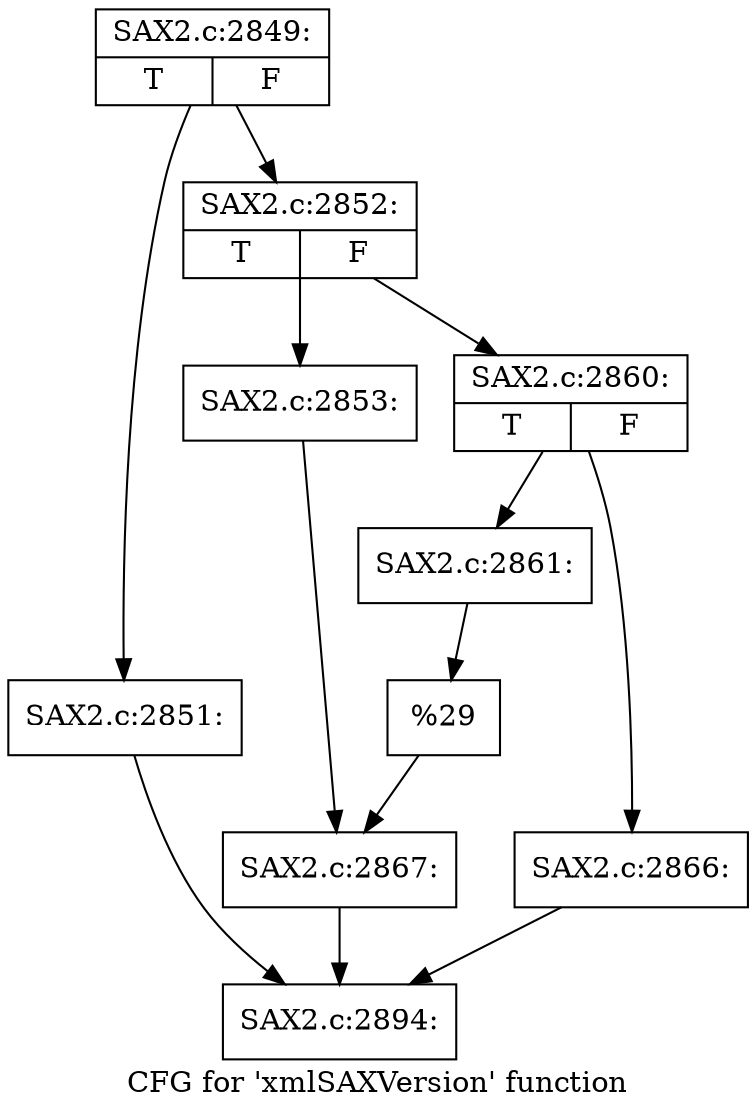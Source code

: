 digraph "CFG for 'xmlSAXVersion' function" {
	label="CFG for 'xmlSAXVersion' function";

	Node0x42a7010 [shape=record,label="{SAX2.c:2849:|{<s0>T|<s1>F}}"];
	Node0x42a7010 -> Node0x42a40f0;
	Node0x42a7010 -> Node0x42a4140;
	Node0x42a40f0 [shape=record,label="{SAX2.c:2851:}"];
	Node0x42a40f0 -> Node0x42a3d90;
	Node0x42a4140 [shape=record,label="{SAX2.c:2852:|{<s0>T|<s1>F}}"];
	Node0x42a4140 -> Node0x42a7ef0;
	Node0x42a4140 -> Node0x42a7f90;
	Node0x42a7ef0 [shape=record,label="{SAX2.c:2853:}"];
	Node0x42a7ef0 -> Node0x42a7f40;
	Node0x42a7f90 [shape=record,label="{SAX2.c:2860:|{<s0>T|<s1>F}}"];
	Node0x42a7f90 -> Node0x42a9300;
	Node0x42a7f90 -> Node0x42a93a0;
	Node0x42a9300 [shape=record,label="{SAX2.c:2861:}"];
	Node0x42a9300 -> Node0x42a9350;
	Node0x42a93a0 [shape=record,label="{SAX2.c:2866:}"];
	Node0x42a93a0 -> Node0x42a3d90;
	Node0x42a9350 [shape=record,label="{%29}"];
	Node0x42a9350 -> Node0x42a7f40;
	Node0x42a7f40 [shape=record,label="{SAX2.c:2867:}"];
	Node0x42a7f40 -> Node0x42a3d90;
	Node0x42a3d90 [shape=record,label="{SAX2.c:2894:}"];
}
